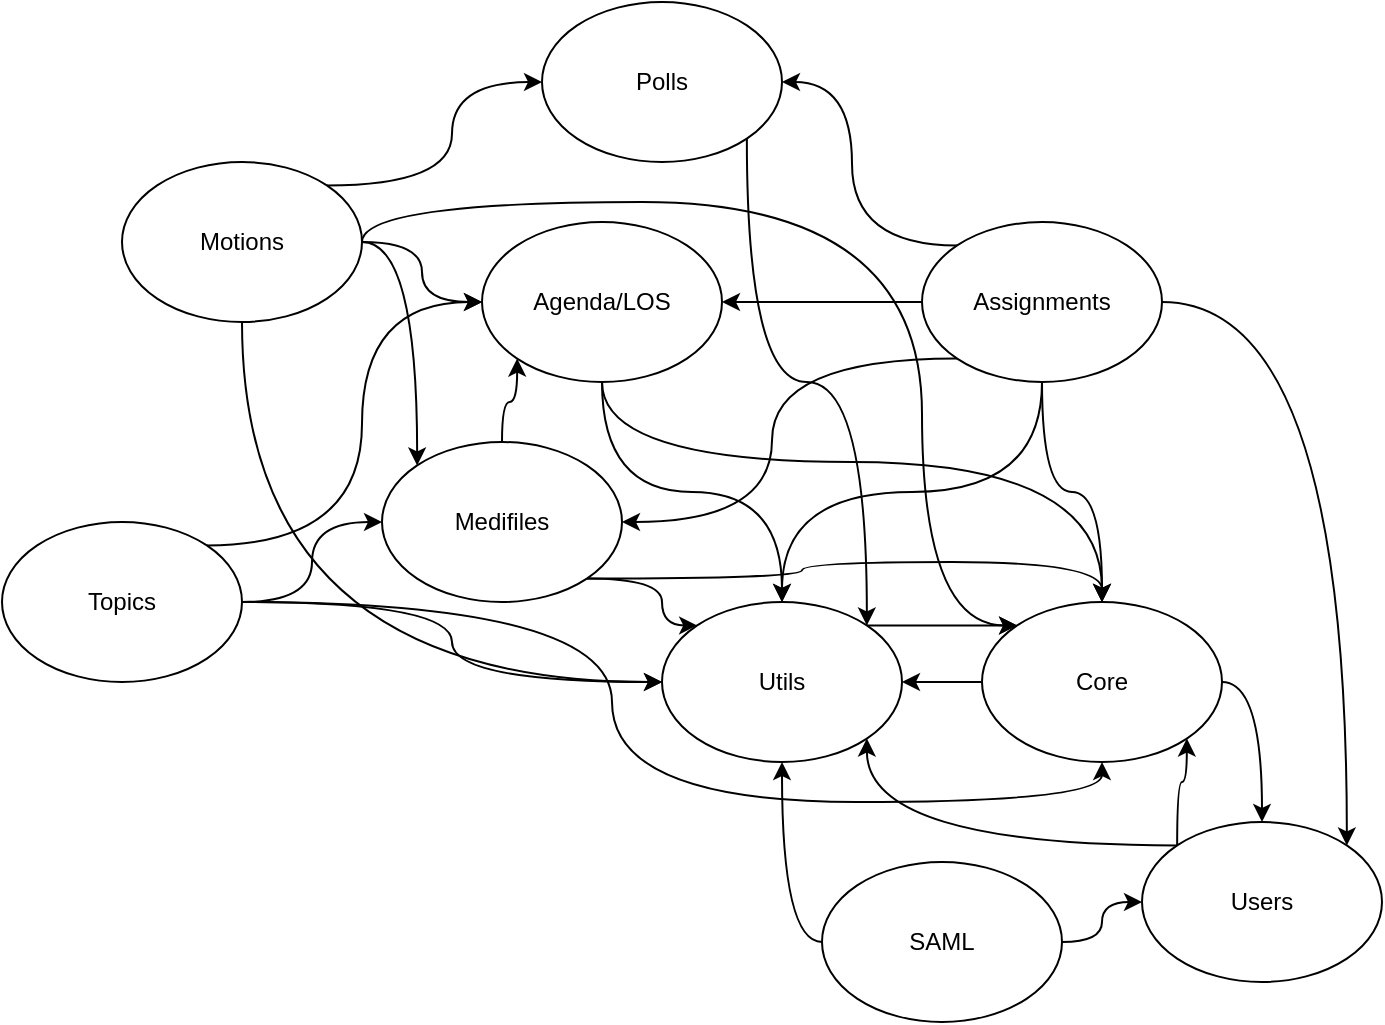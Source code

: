 <mxfile version="12.4.7" type="device"><diagram id="kuALn-X9OsXDmyD-IW5k" name="Page-1"><mxGraphModel dx="3072" dy="763" grid="1" gridSize="10" guides="1" tooltips="1" connect="1" arrows="1" fold="1" page="1" pageScale="1" pageWidth="1654" pageHeight="2336" math="0" shadow="0"><root><mxCell id="0"/><mxCell id="1" parent="0"/><mxCell id="4rSTAJj1_G-W4bvkvmU--11" style="edgeStyle=orthogonalEdgeStyle;rounded=0;orthogonalLoop=1;jettySize=auto;html=1;exitX=0.5;exitY=1;exitDx=0;exitDy=0;entryX=0.5;entryY=0;entryDx=0;entryDy=0;curved=1;" parent="1" source="4rSTAJj1_G-W4bvkvmU--1" target="4rSTAJj1_G-W4bvkvmU--10" edge="1"><mxGeometry relative="1" as="geometry"/></mxCell><mxCell id="4rSTAJj1_G-W4bvkvmU--13" style="edgeStyle=orthogonalEdgeStyle;curved=1;rounded=0;orthogonalLoop=1;jettySize=auto;html=1;exitX=0.5;exitY=1;exitDx=0;exitDy=0;entryX=0.5;entryY=0;entryDx=0;entryDy=0;" parent="1" source="4rSTAJj1_G-W4bvkvmU--1" target="4rSTAJj1_G-W4bvkvmU--3" edge="1"><mxGeometry relative="1" as="geometry"><Array as="points"><mxPoint x="250" y="350"/><mxPoint x="500" y="350"/></Array></mxGeometry></mxCell><mxCell id="4rSTAJj1_G-W4bvkvmU--1" value="Agenda/LOS" style="ellipse;whiteSpace=wrap;html=1;" parent="1" vertex="1"><mxGeometry x="190" y="230" width="120" height="80" as="geometry"/></mxCell><mxCell id="4rSTAJj1_G-W4bvkvmU--14" style="edgeStyle=orthogonalEdgeStyle;curved=1;rounded=0;orthogonalLoop=1;jettySize=auto;html=1;exitX=0.5;exitY=1;exitDx=0;exitDy=0;entryX=0.5;entryY=0;entryDx=0;entryDy=0;" parent="1" source="4rSTAJj1_G-W4bvkvmU--2" target="4rSTAJj1_G-W4bvkvmU--3" edge="1"><mxGeometry relative="1" as="geometry"/></mxCell><mxCell id="4rSTAJj1_G-W4bvkvmU--15" style="edgeStyle=orthogonalEdgeStyle;curved=1;rounded=0;orthogonalLoop=1;jettySize=auto;html=1;exitX=0.5;exitY=1;exitDx=0;exitDy=0;entryX=0.5;entryY=0;entryDx=0;entryDy=0;" parent="1" source="4rSTAJj1_G-W4bvkvmU--2" target="4rSTAJj1_G-W4bvkvmU--10" edge="1"><mxGeometry relative="1" as="geometry"/></mxCell><mxCell id="4rSTAJj1_G-W4bvkvmU--18" style="edgeStyle=orthogonalEdgeStyle;curved=1;rounded=0;orthogonalLoop=1;jettySize=auto;html=1;exitX=0;exitY=0.5;exitDx=0;exitDy=0;entryX=1;entryY=0.5;entryDx=0;entryDy=0;" parent="1" source="4rSTAJj1_G-W4bvkvmU--2" target="4rSTAJj1_G-W4bvkvmU--1" edge="1"><mxGeometry relative="1" as="geometry"/></mxCell><mxCell id="4rSTAJj1_G-W4bvkvmU--22" style="edgeStyle=orthogonalEdgeStyle;curved=1;rounded=0;orthogonalLoop=1;jettySize=auto;html=1;exitX=0;exitY=1;exitDx=0;exitDy=0;entryX=1;entryY=0.5;entryDx=0;entryDy=0;" parent="1" source="4rSTAJj1_G-W4bvkvmU--2" target="4rSTAJj1_G-W4bvkvmU--4" edge="1"><mxGeometry relative="1" as="geometry"/></mxCell><mxCell id="4rSTAJj1_G-W4bvkvmU--31" style="edgeStyle=orthogonalEdgeStyle;curved=1;rounded=0;orthogonalLoop=1;jettySize=auto;html=1;exitX=0;exitY=0;exitDx=0;exitDy=0;entryX=1;entryY=0.5;entryDx=0;entryDy=0;" parent="1" source="4rSTAJj1_G-W4bvkvmU--2" target="4rSTAJj1_G-W4bvkvmU--5" edge="1"><mxGeometry relative="1" as="geometry"/></mxCell><mxCell id="4mRImVf3-O5zYU-STeBV-14" style="edgeStyle=orthogonalEdgeStyle;curved=1;rounded=0;orthogonalLoop=1;jettySize=auto;html=1;exitX=1;exitY=0.5;exitDx=0;exitDy=0;entryX=1;entryY=0;entryDx=0;entryDy=0;" edge="1" parent="1" source="4rSTAJj1_G-W4bvkvmU--2" target="4rSTAJj1_G-W4bvkvmU--9"><mxGeometry relative="1" as="geometry"/></mxCell><mxCell id="4rSTAJj1_G-W4bvkvmU--2" value="Assignments" style="ellipse;whiteSpace=wrap;html=1;" parent="1" vertex="1"><mxGeometry x="410" y="230" width="120" height="80" as="geometry"/></mxCell><mxCell id="4rSTAJj1_G-W4bvkvmU--20" style="edgeStyle=orthogonalEdgeStyle;curved=1;rounded=0;orthogonalLoop=1;jettySize=auto;html=1;exitX=0;exitY=0.5;exitDx=0;exitDy=0;entryX=1;entryY=0.5;entryDx=0;entryDy=0;" parent="1" source="4rSTAJj1_G-W4bvkvmU--3" target="4rSTAJj1_G-W4bvkvmU--10" edge="1"><mxGeometry relative="1" as="geometry"/></mxCell><mxCell id="4rSTAJj1_G-W4bvkvmU--37" style="edgeStyle=orthogonalEdgeStyle;curved=1;rounded=0;orthogonalLoop=1;jettySize=auto;html=1;exitX=1;exitY=0.5;exitDx=0;exitDy=0;" parent="1" source="4rSTAJj1_G-W4bvkvmU--3" target="4rSTAJj1_G-W4bvkvmU--9" edge="1"><mxGeometry relative="1" as="geometry"/></mxCell><mxCell id="4rSTAJj1_G-W4bvkvmU--3" value="Core" style="ellipse;whiteSpace=wrap;html=1;" parent="1" vertex="1"><mxGeometry x="440" y="420" width="120" height="80" as="geometry"/></mxCell><mxCell id="4rSTAJj1_G-W4bvkvmU--23" style="edgeStyle=orthogonalEdgeStyle;curved=1;rounded=0;orthogonalLoop=1;jettySize=auto;html=1;exitX=1;exitY=1;exitDx=0;exitDy=0;entryX=0.5;entryY=0;entryDx=0;entryDy=0;" parent="1" source="4rSTAJj1_G-W4bvkvmU--4" target="4rSTAJj1_G-W4bvkvmU--3" edge="1"><mxGeometry relative="1" as="geometry"/></mxCell><mxCell id="4rSTAJj1_G-W4bvkvmU--24" style="edgeStyle=orthogonalEdgeStyle;curved=1;rounded=0;orthogonalLoop=1;jettySize=auto;html=1;exitX=1;exitY=1;exitDx=0;exitDy=0;entryX=0;entryY=0;entryDx=0;entryDy=0;" parent="1" source="4rSTAJj1_G-W4bvkvmU--4" target="4rSTAJj1_G-W4bvkvmU--10" edge="1"><mxGeometry relative="1" as="geometry"/></mxCell><mxCell id="4rSTAJj1_G-W4bvkvmU--25" style="edgeStyle=orthogonalEdgeStyle;curved=1;rounded=0;orthogonalLoop=1;jettySize=auto;html=1;exitX=0.5;exitY=0;exitDx=0;exitDy=0;entryX=0;entryY=1;entryDx=0;entryDy=0;" parent="1" source="4rSTAJj1_G-W4bvkvmU--4" target="4rSTAJj1_G-W4bvkvmU--1" edge="1"><mxGeometry relative="1" as="geometry"/></mxCell><mxCell id="4rSTAJj1_G-W4bvkvmU--4" value="Medifiles" style="ellipse;whiteSpace=wrap;html=1;" parent="1" vertex="1"><mxGeometry x="140" y="340" width="120" height="80" as="geometry"/></mxCell><mxCell id="4mRImVf3-O5zYU-STeBV-2" style="edgeStyle=orthogonalEdgeStyle;curved=1;rounded=0;orthogonalLoop=1;jettySize=auto;html=1;exitX=1;exitY=1;exitDx=0;exitDy=0;entryX=1;entryY=0;entryDx=0;entryDy=0;" edge="1" parent="1" source="4rSTAJj1_G-W4bvkvmU--5" target="4rSTAJj1_G-W4bvkvmU--10"><mxGeometry relative="1" as="geometry"/></mxCell><mxCell id="4rSTAJj1_G-W4bvkvmU--5" value="Polls" style="ellipse;whiteSpace=wrap;html=1;" parent="1" vertex="1"><mxGeometry x="220" y="120" width="120" height="80" as="geometry"/></mxCell><mxCell id="4mRImVf3-O5zYU-STeBV-3" style="edgeStyle=orthogonalEdgeStyle;curved=1;rounded=0;orthogonalLoop=1;jettySize=auto;html=1;exitX=1;exitY=0.5;exitDx=0;exitDy=0;" edge="1" parent="1" source="4rSTAJj1_G-W4bvkvmU--7" target="4rSTAJj1_G-W4bvkvmU--9"><mxGeometry relative="1" as="geometry"/></mxCell><mxCell id="4mRImVf3-O5zYU-STeBV-4" style="edgeStyle=orthogonalEdgeStyle;curved=1;rounded=0;orthogonalLoop=1;jettySize=auto;html=1;exitX=0;exitY=0.5;exitDx=0;exitDy=0;entryX=0.5;entryY=1;entryDx=0;entryDy=0;" edge="1" parent="1" source="4rSTAJj1_G-W4bvkvmU--7" target="4rSTAJj1_G-W4bvkvmU--10"><mxGeometry relative="1" as="geometry"/></mxCell><mxCell id="4rSTAJj1_G-W4bvkvmU--7" value="SAML" style="ellipse;whiteSpace=wrap;html=1;" parent="1" vertex="1"><mxGeometry x="360" y="550" width="120" height="80" as="geometry"/></mxCell><mxCell id="4mRImVf3-O5zYU-STeBV-5" style="edgeStyle=orthogonalEdgeStyle;curved=1;rounded=0;orthogonalLoop=1;jettySize=auto;html=1;exitX=1;exitY=0.5;exitDx=0;exitDy=0;entryX=0;entryY=0.5;entryDx=0;entryDy=0;" edge="1" parent="1" source="4rSTAJj1_G-W4bvkvmU--8" target="4rSTAJj1_G-W4bvkvmU--10"><mxGeometry relative="1" as="geometry"/></mxCell><mxCell id="4mRImVf3-O5zYU-STeBV-6" style="edgeStyle=orthogonalEdgeStyle;curved=1;rounded=0;orthogonalLoop=1;jettySize=auto;html=1;exitX=1;exitY=0.5;exitDx=0;exitDy=0;entryX=0.5;entryY=1;entryDx=0;entryDy=0;" edge="1" parent="1" source="4rSTAJj1_G-W4bvkvmU--8" target="4rSTAJj1_G-W4bvkvmU--3"><mxGeometry relative="1" as="geometry"/></mxCell><mxCell id="4mRImVf3-O5zYU-STeBV-7" style="edgeStyle=orthogonalEdgeStyle;curved=1;rounded=0;orthogonalLoop=1;jettySize=auto;html=1;exitX=1;exitY=0;exitDx=0;exitDy=0;entryX=0;entryY=0.5;entryDx=0;entryDy=0;" edge="1" parent="1" source="4rSTAJj1_G-W4bvkvmU--8" target="4rSTAJj1_G-W4bvkvmU--1"><mxGeometry relative="1" as="geometry"/></mxCell><mxCell id="4mRImVf3-O5zYU-STeBV-9" style="edgeStyle=orthogonalEdgeStyle;curved=1;rounded=0;orthogonalLoop=1;jettySize=auto;html=1;exitX=1;exitY=0.5;exitDx=0;exitDy=0;entryX=0;entryY=0.5;entryDx=0;entryDy=0;" edge="1" parent="1" source="4rSTAJj1_G-W4bvkvmU--8" target="4rSTAJj1_G-W4bvkvmU--4"><mxGeometry relative="1" as="geometry"/></mxCell><mxCell id="4rSTAJj1_G-W4bvkvmU--8" value="Topics" style="ellipse;whiteSpace=wrap;html=1;" parent="1" vertex="1"><mxGeometry x="-50" y="380" width="120" height="80" as="geometry"/></mxCell><mxCell id="4mRImVf3-O5zYU-STeBV-16" style="edgeStyle=orthogonalEdgeStyle;curved=1;rounded=0;orthogonalLoop=1;jettySize=auto;html=1;exitX=0;exitY=0;exitDx=0;exitDy=0;entryX=1;entryY=1;entryDx=0;entryDy=0;" edge="1" parent="1" source="4rSTAJj1_G-W4bvkvmU--9" target="4rSTAJj1_G-W4bvkvmU--10"><mxGeometry relative="1" as="geometry"/></mxCell><mxCell id="4mRImVf3-O5zYU-STeBV-17" style="edgeStyle=orthogonalEdgeStyle;curved=1;rounded=0;orthogonalLoop=1;jettySize=auto;html=1;exitX=0;exitY=0;exitDx=0;exitDy=0;entryX=1;entryY=1;entryDx=0;entryDy=0;" edge="1" parent="1" source="4rSTAJj1_G-W4bvkvmU--9" target="4rSTAJj1_G-W4bvkvmU--3"><mxGeometry relative="1" as="geometry"/></mxCell><mxCell id="4rSTAJj1_G-W4bvkvmU--9" value="Users" style="ellipse;whiteSpace=wrap;html=1;" parent="1" vertex="1"><mxGeometry x="520" y="530" width="120" height="80" as="geometry"/></mxCell><mxCell id="4mRImVf3-O5zYU-STeBV-18" style="edgeStyle=orthogonalEdgeStyle;curved=1;rounded=0;orthogonalLoop=1;jettySize=auto;html=1;exitX=1;exitY=0;exitDx=0;exitDy=0;entryX=0;entryY=0;entryDx=0;entryDy=0;" edge="1" parent="1" source="4rSTAJj1_G-W4bvkvmU--10" target="4rSTAJj1_G-W4bvkvmU--3"><mxGeometry relative="1" as="geometry"/></mxCell><mxCell id="4rSTAJj1_G-W4bvkvmU--10" value="Utils" style="ellipse;whiteSpace=wrap;html=1;" parent="1" vertex="1"><mxGeometry x="280" y="420" width="120" height="80" as="geometry"/></mxCell><mxCell id="4rSTAJj1_G-W4bvkvmU--33" style="edgeStyle=orthogonalEdgeStyle;curved=1;rounded=0;orthogonalLoop=1;jettySize=auto;html=1;exitX=1;exitY=0;exitDx=0;exitDy=0;entryX=0;entryY=0.5;entryDx=0;entryDy=0;" parent="1" source="4rSTAJj1_G-W4bvkvmU--32" target="4rSTAJj1_G-W4bvkvmU--5" edge="1"><mxGeometry relative="1" as="geometry"/></mxCell><mxCell id="4rSTAJj1_G-W4bvkvmU--34" style="edgeStyle=orthogonalEdgeStyle;curved=1;rounded=0;orthogonalLoop=1;jettySize=auto;html=1;exitX=1;exitY=0.5;exitDx=0;exitDy=0;entryX=0;entryY=0.5;entryDx=0;entryDy=0;" parent="1" source="4rSTAJj1_G-W4bvkvmU--32" target="4rSTAJj1_G-W4bvkvmU--1" edge="1"><mxGeometry relative="1" as="geometry"/></mxCell><mxCell id="4rSTAJj1_G-W4bvkvmU--35" style="edgeStyle=orthogonalEdgeStyle;curved=1;rounded=0;orthogonalLoop=1;jettySize=auto;html=1;exitX=1;exitY=0.5;exitDx=0;exitDy=0;entryX=0;entryY=0;entryDx=0;entryDy=0;" parent="1" source="4rSTAJj1_G-W4bvkvmU--32" target="4rSTAJj1_G-W4bvkvmU--4" edge="1"><mxGeometry relative="1" as="geometry"/></mxCell><mxCell id="4rSTAJj1_G-W4bvkvmU--36" style="edgeStyle=orthogonalEdgeStyle;curved=1;rounded=0;orthogonalLoop=1;jettySize=auto;html=1;exitX=0.5;exitY=1;exitDx=0;exitDy=0;entryX=0;entryY=0.5;entryDx=0;entryDy=0;" parent="1" source="4rSTAJj1_G-W4bvkvmU--32" target="4rSTAJj1_G-W4bvkvmU--10" edge="1"><mxGeometry relative="1" as="geometry"/></mxCell><mxCell id="4mRImVf3-O5zYU-STeBV-19" style="edgeStyle=orthogonalEdgeStyle;curved=1;rounded=0;orthogonalLoop=1;jettySize=auto;html=1;exitX=1;exitY=0.5;exitDx=0;exitDy=0;entryX=0;entryY=0;entryDx=0;entryDy=0;" edge="1" parent="1" source="4rSTAJj1_G-W4bvkvmU--32" target="4rSTAJj1_G-W4bvkvmU--3"><mxGeometry relative="1" as="geometry"><Array as="points"><mxPoint x="130" y="220"/><mxPoint x="410" y="220"/><mxPoint x="410" y="432"/></Array></mxGeometry></mxCell><mxCell id="4rSTAJj1_G-W4bvkvmU--32" value="Motions" style="ellipse;whiteSpace=wrap;html=1;" parent="1" vertex="1"><mxGeometry x="10" y="200" width="120" height="80" as="geometry"/></mxCell></root></mxGraphModel></diagram></mxfile>